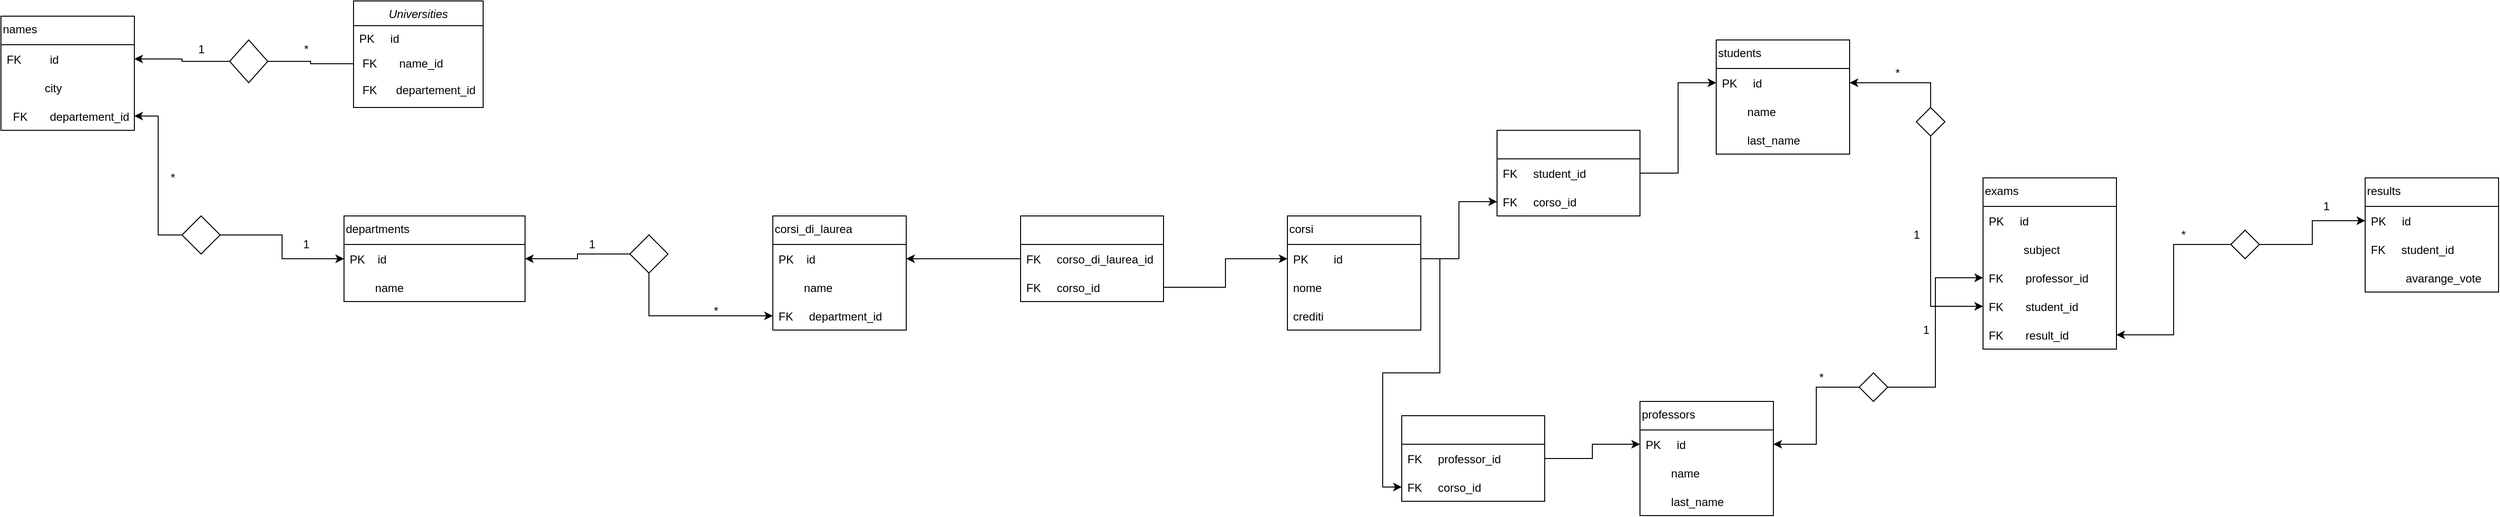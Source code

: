<mxfile version="15.5.6" type="github">
  <diagram id="C5RBs43oDa-KdzZeNtuy" name="Page-1">
    <mxGraphModel dx="1422" dy="772" grid="1" gridSize="10" guides="1" tooltips="1" connect="1" arrows="1" fold="1" page="1" pageScale="1" pageWidth="827" pageHeight="1169" math="0" shadow="0">
      <root>
        <mxCell id="WIyWlLk6GJQsqaUBKTNV-0" />
        <mxCell id="WIyWlLk6GJQsqaUBKTNV-1" parent="WIyWlLk6GJQsqaUBKTNV-0" />
        <mxCell id="zkfFHV4jXpPFQw0GAbJ--0" value="Universities" style="swimlane;fontStyle=2;align=center;verticalAlign=top;childLayout=stackLayout;horizontal=1;startSize=26;horizontalStack=0;resizeParent=1;resizeLast=0;collapsible=1;marginBottom=0;rounded=0;shadow=0;strokeWidth=1;" parent="WIyWlLk6GJQsqaUBKTNV-1" vertex="1">
          <mxGeometry x="370" y="64" width="136" height="112" as="geometry">
            <mxRectangle x="140" y="60" width="160" height="26" as="alternateBounds" />
          </mxGeometry>
        </mxCell>
        <mxCell id="zkfFHV4jXpPFQw0GAbJ--1" value="PK     id" style="text;align=left;verticalAlign=top;spacingLeft=4;spacingRight=4;overflow=hidden;rotatable=0;points=[[0,0.5],[1,0.5]];portConstraint=eastwest;" parent="zkfFHV4jXpPFQw0GAbJ--0" vertex="1">
          <mxGeometry y="26" width="136" height="26" as="geometry" />
        </mxCell>
        <mxCell id="zkfFHV4jXpPFQw0GAbJ--2" value=" FK       name_id" style="text;align=left;verticalAlign=top;spacingLeft=4;spacingRight=4;overflow=hidden;rotatable=0;points=[[0,0.5],[1,0.5]];portConstraint=eastwest;rounded=0;shadow=0;html=0;" parent="zkfFHV4jXpPFQw0GAbJ--0" vertex="1">
          <mxGeometry y="52" width="136" height="28" as="geometry" />
        </mxCell>
        <mxCell id="zkfFHV4jXpPFQw0GAbJ--3" value=" FK      departement_id" style="text;align=left;verticalAlign=top;spacingLeft=4;spacingRight=4;overflow=hidden;rotatable=0;points=[[0,0.5],[1,0.5]];portConstraint=eastwest;rounded=0;shadow=0;html=0;" parent="zkfFHV4jXpPFQw0GAbJ--0" vertex="1">
          <mxGeometry y="80" width="136" height="32" as="geometry" />
        </mxCell>
        <mxCell id="b76KT8r09FaCccu5jUAY-14" value="names" style="swimlane;fontStyle=0;childLayout=stackLayout;horizontal=1;startSize=30;horizontalStack=0;resizeParent=1;resizeParentMax=0;resizeLast=0;collapsible=1;marginBottom=0;fillColor=none;gradientColor=none;align=left;verticalAlign=top;" vertex="1" parent="WIyWlLk6GJQsqaUBKTNV-1">
          <mxGeometry y="80" width="140" height="120" as="geometry" />
        </mxCell>
        <mxCell id="b76KT8r09FaCccu5jUAY-15" value="FK         id" style="text;strokeColor=none;fillColor=none;align=left;verticalAlign=middle;spacingLeft=4;spacingRight=4;overflow=hidden;points=[[0,0.5],[1,0.5]];portConstraint=eastwest;rotatable=0;" vertex="1" parent="b76KT8r09FaCccu5jUAY-14">
          <mxGeometry y="30" width="140" height="30" as="geometry" />
        </mxCell>
        <mxCell id="b76KT8r09FaCccu5jUAY-16" value="            city" style="text;strokeColor=none;fillColor=none;align=left;verticalAlign=middle;spacingLeft=4;spacingRight=4;overflow=hidden;points=[[0,0.5],[1,0.5]];portConstraint=eastwest;rotatable=0;" vertex="1" parent="b76KT8r09FaCccu5jUAY-14">
          <mxGeometry y="60" width="140" height="30" as="geometry" />
        </mxCell>
        <mxCell id="b76KT8r09FaCccu5jUAY-17" value="  FK       departement_id" style="text;strokeColor=none;fillColor=none;align=left;verticalAlign=middle;spacingLeft=4;spacingRight=4;overflow=hidden;points=[[0,0.5],[1,0.5]];portConstraint=eastwest;rotatable=0;" vertex="1" parent="b76KT8r09FaCccu5jUAY-14">
          <mxGeometry y="90" width="140" height="30" as="geometry" />
        </mxCell>
        <mxCell id="b76KT8r09FaCccu5jUAY-18" style="edgeStyle=orthogonalEdgeStyle;rounded=0;orthogonalLoop=1;jettySize=auto;html=1;exitX=0;exitY=0.5;exitDx=0;exitDy=0;entryX=1;entryY=0.5;entryDx=0;entryDy=0;startArrow=none;" edge="1" parent="WIyWlLk6GJQsqaUBKTNV-1" source="b76KT8r09FaCccu5jUAY-19" target="b76KT8r09FaCccu5jUAY-15">
          <mxGeometry relative="1" as="geometry" />
        </mxCell>
        <mxCell id="b76KT8r09FaCccu5jUAY-19" value="" style="rhombus;whiteSpace=wrap;html=1;fillColor=none;gradientColor=none;align=left;verticalAlign=top;" vertex="1" parent="WIyWlLk6GJQsqaUBKTNV-1">
          <mxGeometry x="240" y="105" width="40" height="45" as="geometry" />
        </mxCell>
        <mxCell id="b76KT8r09FaCccu5jUAY-20" value="" style="edgeStyle=orthogonalEdgeStyle;rounded=0;orthogonalLoop=1;jettySize=auto;html=1;exitX=0;exitY=0.5;exitDx=0;exitDy=0;entryX=1;entryY=0.5;entryDx=0;entryDy=0;endArrow=none;" edge="1" parent="WIyWlLk6GJQsqaUBKTNV-1" source="zkfFHV4jXpPFQw0GAbJ--2" target="b76KT8r09FaCccu5jUAY-19">
          <mxGeometry relative="1" as="geometry">
            <mxPoint x="320" y="146" as="sourcePoint" />
            <mxPoint x="182.94" y="94.04" as="targetPoint" />
          </mxGeometry>
        </mxCell>
        <mxCell id="b76KT8r09FaCccu5jUAY-22" style="edgeStyle=orthogonalEdgeStyle;rounded=0;orthogonalLoop=1;jettySize=auto;html=1;exitX=0.5;exitY=1;exitDx=0;exitDy=0;" edge="1" parent="WIyWlLk6GJQsqaUBKTNV-1" source="b76KT8r09FaCccu5jUAY-19" target="b76KT8r09FaCccu5jUAY-19">
          <mxGeometry relative="1" as="geometry" />
        </mxCell>
        <mxCell id="b76KT8r09FaCccu5jUAY-23" value="departments" style="swimlane;fontStyle=0;childLayout=stackLayout;horizontal=1;startSize=30;horizontalStack=0;resizeParent=1;resizeParentMax=0;resizeLast=0;collapsible=1;marginBottom=0;fillColor=none;gradientColor=none;align=left;verticalAlign=top;" vertex="1" parent="WIyWlLk6GJQsqaUBKTNV-1">
          <mxGeometry x="360" y="290" width="190" height="90" as="geometry" />
        </mxCell>
        <mxCell id="b76KT8r09FaCccu5jUAY-24" value="PK    id" style="text;strokeColor=none;fillColor=none;align=left;verticalAlign=middle;spacingLeft=4;spacingRight=4;overflow=hidden;points=[[0,0.5],[1,0.5]];portConstraint=eastwest;rotatable=0;" vertex="1" parent="b76KT8r09FaCccu5jUAY-23">
          <mxGeometry y="30" width="190" height="30" as="geometry" />
        </mxCell>
        <mxCell id="b76KT8r09FaCccu5jUAY-61" value="        name" style="text;strokeColor=none;fillColor=none;align=left;verticalAlign=middle;spacingLeft=4;spacingRight=4;overflow=hidden;points=[[0,0.5],[1,0.5]];portConstraint=eastwest;rotatable=0;" vertex="1" parent="b76KT8r09FaCccu5jUAY-23">
          <mxGeometry y="60" width="190" height="30" as="geometry" />
        </mxCell>
        <mxCell id="b76KT8r09FaCccu5jUAY-28" style="edgeStyle=orthogonalEdgeStyle;rounded=0;orthogonalLoop=1;jettySize=auto;html=1;exitX=1;exitY=0.5;exitDx=0;exitDy=0;entryX=0;entryY=0.5;entryDx=0;entryDy=0;" edge="1" parent="WIyWlLk6GJQsqaUBKTNV-1" source="b76KT8r09FaCccu5jUAY-27" target="b76KT8r09FaCccu5jUAY-24">
          <mxGeometry relative="1" as="geometry" />
        </mxCell>
        <mxCell id="b76KT8r09FaCccu5jUAY-29" style="edgeStyle=orthogonalEdgeStyle;rounded=0;orthogonalLoop=1;jettySize=auto;html=1;exitX=0;exitY=0.5;exitDx=0;exitDy=0;entryX=1;entryY=0.5;entryDx=0;entryDy=0;" edge="1" parent="WIyWlLk6GJQsqaUBKTNV-1" source="b76KT8r09FaCccu5jUAY-27" target="b76KT8r09FaCccu5jUAY-17">
          <mxGeometry relative="1" as="geometry" />
        </mxCell>
        <mxCell id="b76KT8r09FaCccu5jUAY-27" value="" style="rhombus;whiteSpace=wrap;html=1;fillColor=none;gradientColor=none;align=left;verticalAlign=top;" vertex="1" parent="WIyWlLk6GJQsqaUBKTNV-1">
          <mxGeometry x="190" y="290" width="40" height="40" as="geometry" />
        </mxCell>
        <mxCell id="b76KT8r09FaCccu5jUAY-42" value="*" style="text;html=1;resizable=0;autosize=1;align=center;verticalAlign=middle;points=[];fillColor=none;strokeColor=none;rounded=0;" vertex="1" parent="WIyWlLk6GJQsqaUBKTNV-1">
          <mxGeometry x="310" y="105" width="20" height="20" as="geometry" />
        </mxCell>
        <mxCell id="b76KT8r09FaCccu5jUAY-43" value="1" style="text;html=1;resizable=0;autosize=1;align=center;verticalAlign=middle;points=[];fillColor=none;strokeColor=none;rounded=0;" vertex="1" parent="WIyWlLk6GJQsqaUBKTNV-1">
          <mxGeometry x="200" y="105" width="20" height="20" as="geometry" />
        </mxCell>
        <mxCell id="b76KT8r09FaCccu5jUAY-44" value="1" style="text;html=1;resizable=0;autosize=1;align=center;verticalAlign=middle;points=[];fillColor=none;strokeColor=none;rounded=0;" vertex="1" parent="WIyWlLk6GJQsqaUBKTNV-1">
          <mxGeometry x="310" y="310" width="20" height="20" as="geometry" />
        </mxCell>
        <mxCell id="b76KT8r09FaCccu5jUAY-45" value="*" style="text;html=1;resizable=0;autosize=1;align=center;verticalAlign=middle;points=[];fillColor=none;strokeColor=none;rounded=0;" vertex="1" parent="WIyWlLk6GJQsqaUBKTNV-1">
          <mxGeometry x="170" y="240" width="20" height="20" as="geometry" />
        </mxCell>
        <mxCell id="b76KT8r09FaCccu5jUAY-53" value="corsi_di_laurea" style="swimlane;fontStyle=0;childLayout=stackLayout;horizontal=1;startSize=30;horizontalStack=0;resizeParent=1;resizeParentMax=0;resizeLast=0;collapsible=1;marginBottom=0;fillColor=none;gradientColor=none;align=left;verticalAlign=top;" vertex="1" parent="WIyWlLk6GJQsqaUBKTNV-1">
          <mxGeometry x="810" y="290" width="140" height="120" as="geometry" />
        </mxCell>
        <mxCell id="b76KT8r09FaCccu5jUAY-54" value="PK    id" style="text;strokeColor=none;fillColor=none;align=left;verticalAlign=middle;spacingLeft=4;spacingRight=4;overflow=hidden;points=[[0,0.5],[1,0.5]];portConstraint=eastwest;rotatable=0;" vertex="1" parent="b76KT8r09FaCccu5jUAY-53">
          <mxGeometry y="30" width="140" height="30" as="geometry" />
        </mxCell>
        <mxCell id="b76KT8r09FaCccu5jUAY-55" value="        name" style="text;strokeColor=none;fillColor=none;align=left;verticalAlign=middle;spacingLeft=4;spacingRight=4;overflow=hidden;points=[[0,0.5],[1,0.5]];portConstraint=eastwest;rotatable=0;" vertex="1" parent="b76KT8r09FaCccu5jUAY-53">
          <mxGeometry y="60" width="140" height="30" as="geometry" />
        </mxCell>
        <mxCell id="b76KT8r09FaCccu5jUAY-62" value="FK     department_id   " style="text;strokeColor=none;fillColor=none;align=left;verticalAlign=middle;spacingLeft=4;spacingRight=4;overflow=hidden;points=[[0,0.5],[1,0.5]];portConstraint=eastwest;rotatable=0;" vertex="1" parent="b76KT8r09FaCccu5jUAY-53">
          <mxGeometry y="90" width="140" height="30" as="geometry" />
        </mxCell>
        <mxCell id="b76KT8r09FaCccu5jUAY-60" style="edgeStyle=orthogonalEdgeStyle;rounded=0;orthogonalLoop=1;jettySize=auto;html=1;entryX=0;entryY=0.5;entryDx=0;entryDy=0;" edge="1" parent="WIyWlLk6GJQsqaUBKTNV-1" source="b76KT8r09FaCccu5jUAY-57" target="b76KT8r09FaCccu5jUAY-62">
          <mxGeometry relative="1" as="geometry" />
        </mxCell>
        <mxCell id="b76KT8r09FaCccu5jUAY-63" style="edgeStyle=orthogonalEdgeStyle;rounded=0;orthogonalLoop=1;jettySize=auto;html=1;exitX=0;exitY=0.5;exitDx=0;exitDy=0;entryX=1;entryY=0.5;entryDx=0;entryDy=0;" edge="1" parent="WIyWlLk6GJQsqaUBKTNV-1" source="b76KT8r09FaCccu5jUAY-57" target="b76KT8r09FaCccu5jUAY-23">
          <mxGeometry relative="1" as="geometry" />
        </mxCell>
        <mxCell id="b76KT8r09FaCccu5jUAY-57" value="" style="rhombus;whiteSpace=wrap;html=1;fillColor=none;gradientColor=none;align=left;verticalAlign=top;" vertex="1" parent="WIyWlLk6GJQsqaUBKTNV-1">
          <mxGeometry x="660" y="310" width="40" height="40" as="geometry" />
        </mxCell>
        <mxCell id="b76KT8r09FaCccu5jUAY-58" value="*" style="text;html=1;resizable=0;autosize=1;align=center;verticalAlign=middle;points=[];fillColor=none;strokeColor=none;rounded=0;" vertex="1" parent="WIyWlLk6GJQsqaUBKTNV-1">
          <mxGeometry x="740" y="380" width="20" height="20" as="geometry" />
        </mxCell>
        <mxCell id="b76KT8r09FaCccu5jUAY-59" value="1" style="text;html=1;resizable=0;autosize=1;align=center;verticalAlign=middle;points=[];fillColor=none;strokeColor=none;rounded=0;" vertex="1" parent="WIyWlLk6GJQsqaUBKTNV-1">
          <mxGeometry x="610" y="310" width="20" height="20" as="geometry" />
        </mxCell>
        <mxCell id="b76KT8r09FaCccu5jUAY-64" value="" style="swimlane;fontStyle=0;childLayout=stackLayout;horizontal=1;startSize=30;horizontalStack=0;resizeParent=1;resizeParentMax=0;resizeLast=0;collapsible=1;marginBottom=0;fillColor=none;gradientColor=none;align=left;verticalAlign=top;" vertex="1" parent="WIyWlLk6GJQsqaUBKTNV-1">
          <mxGeometry x="1070" y="290" width="150" height="90" as="geometry" />
        </mxCell>
        <mxCell id="b76KT8r09FaCccu5jUAY-65" value="FK     corso_di_laurea_id    " style="text;strokeColor=none;fillColor=none;align=left;verticalAlign=middle;spacingLeft=4;spacingRight=4;overflow=hidden;points=[[0,0.5],[1,0.5]];portConstraint=eastwest;rotatable=0;" vertex="1" parent="b76KT8r09FaCccu5jUAY-64">
          <mxGeometry y="30" width="150" height="30" as="geometry" />
        </mxCell>
        <mxCell id="b76KT8r09FaCccu5jUAY-66" value="FK     corso_id" style="text;strokeColor=none;fillColor=none;align=left;verticalAlign=middle;spacingLeft=4;spacingRight=4;overflow=hidden;points=[[0,0.5],[1,0.5]];portConstraint=eastwest;rotatable=0;" vertex="1" parent="b76KT8r09FaCccu5jUAY-64">
          <mxGeometry y="60" width="150" height="30" as="geometry" />
        </mxCell>
        <mxCell id="b76KT8r09FaCccu5jUAY-68" value="corsi" style="swimlane;fontStyle=0;childLayout=stackLayout;horizontal=1;startSize=30;horizontalStack=0;resizeParent=1;resizeParentMax=0;resizeLast=0;collapsible=1;marginBottom=0;fillColor=none;gradientColor=none;align=left;verticalAlign=top;" vertex="1" parent="WIyWlLk6GJQsqaUBKTNV-1">
          <mxGeometry x="1350" y="290" width="140" height="120" as="geometry" />
        </mxCell>
        <mxCell id="b76KT8r09FaCccu5jUAY-69" value="PK        id" style="text;strokeColor=none;fillColor=none;align=left;verticalAlign=middle;spacingLeft=4;spacingRight=4;overflow=hidden;points=[[0,0.5],[1,0.5]];portConstraint=eastwest;rotatable=0;" vertex="1" parent="b76KT8r09FaCccu5jUAY-68">
          <mxGeometry y="30" width="140" height="30" as="geometry" />
        </mxCell>
        <mxCell id="b76KT8r09FaCccu5jUAY-70" value="nome" style="text;strokeColor=none;fillColor=none;align=left;verticalAlign=middle;spacingLeft=4;spacingRight=4;overflow=hidden;points=[[0,0.5],[1,0.5]];portConstraint=eastwest;rotatable=0;" vertex="1" parent="b76KT8r09FaCccu5jUAY-68">
          <mxGeometry y="60" width="140" height="30" as="geometry" />
        </mxCell>
        <mxCell id="b76KT8r09FaCccu5jUAY-71" value="crediti" style="text;strokeColor=none;fillColor=none;align=left;verticalAlign=middle;spacingLeft=4;spacingRight=4;overflow=hidden;points=[[0,0.5],[1,0.5]];portConstraint=eastwest;rotatable=0;" vertex="1" parent="b76KT8r09FaCccu5jUAY-68">
          <mxGeometry y="90" width="140" height="30" as="geometry" />
        </mxCell>
        <mxCell id="b76KT8r09FaCccu5jUAY-77" style="edgeStyle=orthogonalEdgeStyle;rounded=0;orthogonalLoop=1;jettySize=auto;html=1;exitX=1;exitY=0.5;exitDx=0;exitDy=0;entryX=0;entryY=0.5;entryDx=0;entryDy=0;" edge="1" parent="WIyWlLk6GJQsqaUBKTNV-1" source="b76KT8r09FaCccu5jUAY-66" target="b76KT8r09FaCccu5jUAY-69">
          <mxGeometry relative="1" as="geometry" />
        </mxCell>
        <mxCell id="b76KT8r09FaCccu5jUAY-78" style="edgeStyle=orthogonalEdgeStyle;rounded=0;orthogonalLoop=1;jettySize=auto;html=1;exitX=0;exitY=0.5;exitDx=0;exitDy=0;entryX=1;entryY=0.5;entryDx=0;entryDy=0;" edge="1" parent="WIyWlLk6GJQsqaUBKTNV-1" source="b76KT8r09FaCccu5jUAY-65" target="b76KT8r09FaCccu5jUAY-54">
          <mxGeometry relative="1" as="geometry" />
        </mxCell>
        <mxCell id="b76KT8r09FaCccu5jUAY-79" value="students" style="swimlane;fontStyle=0;childLayout=stackLayout;horizontal=1;startSize=30;horizontalStack=0;resizeParent=1;resizeParentMax=0;resizeLast=0;collapsible=1;marginBottom=0;fillColor=none;gradientColor=none;align=left;verticalAlign=top;" vertex="1" parent="WIyWlLk6GJQsqaUBKTNV-1">
          <mxGeometry x="1800" y="105" width="140" height="120" as="geometry" />
        </mxCell>
        <mxCell id="b76KT8r09FaCccu5jUAY-80" value="PK     id" style="text;strokeColor=none;fillColor=none;align=left;verticalAlign=middle;spacingLeft=4;spacingRight=4;overflow=hidden;points=[[0,0.5],[1,0.5]];portConstraint=eastwest;rotatable=0;" vertex="1" parent="b76KT8r09FaCccu5jUAY-79">
          <mxGeometry y="30" width="140" height="30" as="geometry" />
        </mxCell>
        <mxCell id="b76KT8r09FaCccu5jUAY-81" value="        name" style="text;strokeColor=none;fillColor=none;align=left;verticalAlign=middle;spacingLeft=4;spacingRight=4;overflow=hidden;points=[[0,0.5],[1,0.5]];portConstraint=eastwest;rotatable=0;" vertex="1" parent="b76KT8r09FaCccu5jUAY-79">
          <mxGeometry y="60" width="140" height="30" as="geometry" />
        </mxCell>
        <mxCell id="b76KT8r09FaCccu5jUAY-82" value="        last_name" style="text;strokeColor=none;fillColor=none;align=left;verticalAlign=middle;spacingLeft=4;spacingRight=4;overflow=hidden;points=[[0,0.5],[1,0.5]];portConstraint=eastwest;rotatable=0;" vertex="1" parent="b76KT8r09FaCccu5jUAY-79">
          <mxGeometry y="90" width="140" height="30" as="geometry" />
        </mxCell>
        <mxCell id="b76KT8r09FaCccu5jUAY-87" value="" style="swimlane;fontStyle=0;childLayout=stackLayout;horizontal=1;startSize=30;horizontalStack=0;resizeParent=1;resizeParentMax=0;resizeLast=0;collapsible=1;marginBottom=0;fillColor=none;gradientColor=none;align=left;verticalAlign=top;" vertex="1" parent="WIyWlLk6GJQsqaUBKTNV-1">
          <mxGeometry x="1570" y="200" width="150" height="90" as="geometry" />
        </mxCell>
        <mxCell id="b76KT8r09FaCccu5jUAY-88" value="FK     student_id    " style="text;strokeColor=none;fillColor=none;align=left;verticalAlign=middle;spacingLeft=4;spacingRight=4;overflow=hidden;points=[[0,0.5],[1,0.5]];portConstraint=eastwest;rotatable=0;" vertex="1" parent="b76KT8r09FaCccu5jUAY-87">
          <mxGeometry y="30" width="150" height="30" as="geometry" />
        </mxCell>
        <mxCell id="b76KT8r09FaCccu5jUAY-89" value="FK     corso_id" style="text;strokeColor=none;fillColor=none;align=left;verticalAlign=middle;spacingLeft=4;spacingRight=4;overflow=hidden;points=[[0,0.5],[1,0.5]];portConstraint=eastwest;rotatable=0;" vertex="1" parent="b76KT8r09FaCccu5jUAY-87">
          <mxGeometry y="60" width="150" height="30" as="geometry" />
        </mxCell>
        <mxCell id="b76KT8r09FaCccu5jUAY-90" value="" style="swimlane;fontStyle=0;childLayout=stackLayout;horizontal=1;startSize=30;horizontalStack=0;resizeParent=1;resizeParentMax=0;resizeLast=0;collapsible=1;marginBottom=0;fillColor=none;gradientColor=none;align=left;verticalAlign=top;" vertex="1" parent="WIyWlLk6GJQsqaUBKTNV-1">
          <mxGeometry x="1470" y="500" width="150" height="90" as="geometry" />
        </mxCell>
        <mxCell id="b76KT8r09FaCccu5jUAY-91" value="FK     professor_id    " style="text;strokeColor=none;fillColor=none;align=left;verticalAlign=middle;spacingLeft=4;spacingRight=4;overflow=hidden;points=[[0,0.5],[1,0.5]];portConstraint=eastwest;rotatable=0;" vertex="1" parent="b76KT8r09FaCccu5jUAY-90">
          <mxGeometry y="30" width="150" height="30" as="geometry" />
        </mxCell>
        <mxCell id="b76KT8r09FaCccu5jUAY-92" value="FK     corso_id" style="text;strokeColor=none;fillColor=none;align=left;verticalAlign=middle;spacingLeft=4;spacingRight=4;overflow=hidden;points=[[0,0.5],[1,0.5]];portConstraint=eastwest;rotatable=0;" vertex="1" parent="b76KT8r09FaCccu5jUAY-90">
          <mxGeometry y="60" width="150" height="30" as="geometry" />
        </mxCell>
        <mxCell id="b76KT8r09FaCccu5jUAY-93" style="edgeStyle=orthogonalEdgeStyle;rounded=0;orthogonalLoop=1;jettySize=auto;html=1;exitX=1;exitY=0.5;exitDx=0;exitDy=0;" edge="1" parent="WIyWlLk6GJQsqaUBKTNV-1" source="b76KT8r09FaCccu5jUAY-69" target="b76KT8r09FaCccu5jUAY-89">
          <mxGeometry relative="1" as="geometry" />
        </mxCell>
        <mxCell id="b76KT8r09FaCccu5jUAY-94" style="edgeStyle=orthogonalEdgeStyle;rounded=0;orthogonalLoop=1;jettySize=auto;html=1;exitX=1;exitY=0.5;exitDx=0;exitDy=0;entryX=0;entryY=0.5;entryDx=0;entryDy=0;" edge="1" parent="WIyWlLk6GJQsqaUBKTNV-1" source="b76KT8r09FaCccu5jUAY-88" target="b76KT8r09FaCccu5jUAY-80">
          <mxGeometry relative="1" as="geometry" />
        </mxCell>
        <mxCell id="b76KT8r09FaCccu5jUAY-95" style="edgeStyle=orthogonalEdgeStyle;rounded=0;orthogonalLoop=1;jettySize=auto;html=1;exitX=1;exitY=0.5;exitDx=0;exitDy=0;entryX=0;entryY=0.5;entryDx=0;entryDy=0;" edge="1" parent="WIyWlLk6GJQsqaUBKTNV-1" source="b76KT8r09FaCccu5jUAY-69" target="b76KT8r09FaCccu5jUAY-92">
          <mxGeometry relative="1" as="geometry" />
        </mxCell>
        <mxCell id="b76KT8r09FaCccu5jUAY-96" style="edgeStyle=orthogonalEdgeStyle;rounded=0;orthogonalLoop=1;jettySize=auto;html=1;exitX=1;exitY=0.5;exitDx=0;exitDy=0;" edge="1" parent="WIyWlLk6GJQsqaUBKTNV-1" source="b76KT8r09FaCccu5jUAY-91" target="b76KT8r09FaCccu5jUAY-99">
          <mxGeometry relative="1" as="geometry">
            <mxPoint x="1700" y="575" as="targetPoint" />
          </mxGeometry>
        </mxCell>
        <mxCell id="b76KT8r09FaCccu5jUAY-98" value="professors" style="swimlane;fontStyle=0;childLayout=stackLayout;horizontal=1;startSize=30;horizontalStack=0;resizeParent=1;resizeParentMax=0;resizeLast=0;collapsible=1;marginBottom=0;fillColor=none;gradientColor=none;align=left;verticalAlign=top;" vertex="1" parent="WIyWlLk6GJQsqaUBKTNV-1">
          <mxGeometry x="1720" y="485" width="140" height="120" as="geometry" />
        </mxCell>
        <mxCell id="b76KT8r09FaCccu5jUAY-99" value="PK     id" style="text;strokeColor=none;fillColor=none;align=left;verticalAlign=middle;spacingLeft=4;spacingRight=4;overflow=hidden;points=[[0,0.5],[1,0.5]];portConstraint=eastwest;rotatable=0;" vertex="1" parent="b76KT8r09FaCccu5jUAY-98">
          <mxGeometry y="30" width="140" height="30" as="geometry" />
        </mxCell>
        <mxCell id="b76KT8r09FaCccu5jUAY-100" value="        name" style="text;strokeColor=none;fillColor=none;align=left;verticalAlign=middle;spacingLeft=4;spacingRight=4;overflow=hidden;points=[[0,0.5],[1,0.5]];portConstraint=eastwest;rotatable=0;" vertex="1" parent="b76KT8r09FaCccu5jUAY-98">
          <mxGeometry y="60" width="140" height="30" as="geometry" />
        </mxCell>
        <mxCell id="b76KT8r09FaCccu5jUAY-101" value="        last_name" style="text;strokeColor=none;fillColor=none;align=left;verticalAlign=middle;spacingLeft=4;spacingRight=4;overflow=hidden;points=[[0,0.5],[1,0.5]];portConstraint=eastwest;rotatable=0;" vertex="1" parent="b76KT8r09FaCccu5jUAY-98">
          <mxGeometry y="90" width="140" height="30" as="geometry" />
        </mxCell>
        <mxCell id="b76KT8r09FaCccu5jUAY-106" value="exams" style="swimlane;fontStyle=0;childLayout=stackLayout;horizontal=1;startSize=30;horizontalStack=0;resizeParent=1;resizeParentMax=0;resizeLast=0;collapsible=1;marginBottom=0;fillColor=none;gradientColor=none;align=left;verticalAlign=top;" vertex="1" parent="WIyWlLk6GJQsqaUBKTNV-1">
          <mxGeometry x="2080" y="250" width="140" height="180" as="geometry" />
        </mxCell>
        <mxCell id="b76KT8r09FaCccu5jUAY-107" value="PK     id" style="text;strokeColor=none;fillColor=none;align=left;verticalAlign=middle;spacingLeft=4;spacingRight=4;overflow=hidden;points=[[0,0.5],[1,0.5]];portConstraint=eastwest;rotatable=0;" vertex="1" parent="b76KT8r09FaCccu5jUAY-106">
          <mxGeometry y="30" width="140" height="30" as="geometry" />
        </mxCell>
        <mxCell id="b76KT8r09FaCccu5jUAY-108" value="           subject" style="text;strokeColor=none;fillColor=none;align=left;verticalAlign=middle;spacingLeft=4;spacingRight=4;overflow=hidden;points=[[0,0.5],[1,0.5]];portConstraint=eastwest;rotatable=0;" vertex="1" parent="b76KT8r09FaCccu5jUAY-106">
          <mxGeometry y="60" width="140" height="30" as="geometry" />
        </mxCell>
        <mxCell id="b76KT8r09FaCccu5jUAY-109" value="FK       professor_id    " style="text;strokeColor=none;fillColor=none;align=left;verticalAlign=middle;spacingLeft=4;spacingRight=4;overflow=hidden;points=[[0,0.5],[1,0.5]];portConstraint=eastwest;rotatable=0;" vertex="1" parent="b76KT8r09FaCccu5jUAY-106">
          <mxGeometry y="90" width="140" height="30" as="geometry" />
        </mxCell>
        <mxCell id="b76KT8r09FaCccu5jUAY-117" value="FK       student_id    " style="text;strokeColor=none;fillColor=none;align=left;verticalAlign=middle;spacingLeft=4;spacingRight=4;overflow=hidden;points=[[0,0.5],[1,0.5]];portConstraint=eastwest;rotatable=0;" vertex="1" parent="b76KT8r09FaCccu5jUAY-106">
          <mxGeometry y="120" width="140" height="30" as="geometry" />
        </mxCell>
        <mxCell id="b76KT8r09FaCccu5jUAY-123" value="FK       result_id    " style="text;strokeColor=none;fillColor=none;align=left;verticalAlign=middle;spacingLeft=4;spacingRight=4;overflow=hidden;points=[[0,0.5],[1,0.5]];portConstraint=eastwest;rotatable=0;" vertex="1" parent="b76KT8r09FaCccu5jUAY-106">
          <mxGeometry y="150" width="140" height="30" as="geometry" />
        </mxCell>
        <mxCell id="b76KT8r09FaCccu5jUAY-112" style="edgeStyle=orthogonalEdgeStyle;rounded=0;orthogonalLoop=1;jettySize=auto;html=1;exitX=0;exitY=0.5;exitDx=0;exitDy=0;entryX=1;entryY=0.5;entryDx=0;entryDy=0;" edge="1" parent="WIyWlLk6GJQsqaUBKTNV-1" source="b76KT8r09FaCccu5jUAY-110" target="b76KT8r09FaCccu5jUAY-99">
          <mxGeometry relative="1" as="geometry" />
        </mxCell>
        <mxCell id="b76KT8r09FaCccu5jUAY-115" style="edgeStyle=orthogonalEdgeStyle;rounded=0;orthogonalLoop=1;jettySize=auto;html=1;exitX=1;exitY=0.5;exitDx=0;exitDy=0;entryX=0;entryY=0.5;entryDx=0;entryDy=0;" edge="1" parent="WIyWlLk6GJQsqaUBKTNV-1" source="b76KT8r09FaCccu5jUAY-110" target="b76KT8r09FaCccu5jUAY-109">
          <mxGeometry relative="1" as="geometry" />
        </mxCell>
        <mxCell id="b76KT8r09FaCccu5jUAY-110" value="" style="rhombus;whiteSpace=wrap;html=1;fillColor=none;gradientColor=none;align=left;verticalAlign=top;" vertex="1" parent="WIyWlLk6GJQsqaUBKTNV-1">
          <mxGeometry x="1950" y="455" width="30" height="30" as="geometry" />
        </mxCell>
        <mxCell id="b76KT8r09FaCccu5jUAY-113" value="1" style="text;html=1;resizable=0;autosize=1;align=center;verticalAlign=middle;points=[];fillColor=none;strokeColor=none;rounded=0;" vertex="1" parent="WIyWlLk6GJQsqaUBKTNV-1">
          <mxGeometry x="2010" y="400" width="20" height="20" as="geometry" />
        </mxCell>
        <mxCell id="b76KT8r09FaCccu5jUAY-114" value="*" style="text;html=1;resizable=0;autosize=1;align=center;verticalAlign=middle;points=[];fillColor=none;strokeColor=none;rounded=0;" vertex="1" parent="WIyWlLk6GJQsqaUBKTNV-1">
          <mxGeometry x="1900" y="450" width="20" height="20" as="geometry" />
        </mxCell>
        <mxCell id="b76KT8r09FaCccu5jUAY-119" style="edgeStyle=orthogonalEdgeStyle;rounded=0;orthogonalLoop=1;jettySize=auto;html=1;entryX=1;entryY=0.5;entryDx=0;entryDy=0;" edge="1" parent="WIyWlLk6GJQsqaUBKTNV-1" source="b76KT8r09FaCccu5jUAY-118" target="b76KT8r09FaCccu5jUAY-80">
          <mxGeometry relative="1" as="geometry" />
        </mxCell>
        <mxCell id="b76KT8r09FaCccu5jUAY-120" style="edgeStyle=orthogonalEdgeStyle;rounded=0;orthogonalLoop=1;jettySize=auto;html=1;exitX=0.5;exitY=1;exitDx=0;exitDy=0;entryX=0;entryY=0.5;entryDx=0;entryDy=0;" edge="1" parent="WIyWlLk6GJQsqaUBKTNV-1" source="b76KT8r09FaCccu5jUAY-118" target="b76KT8r09FaCccu5jUAY-117">
          <mxGeometry relative="1" as="geometry" />
        </mxCell>
        <mxCell id="b76KT8r09FaCccu5jUAY-118" value="" style="rhombus;whiteSpace=wrap;html=1;fillColor=none;gradientColor=none;align=left;verticalAlign=top;" vertex="1" parent="WIyWlLk6GJQsqaUBKTNV-1">
          <mxGeometry x="2010" y="176" width="30" height="30" as="geometry" />
        </mxCell>
        <mxCell id="b76KT8r09FaCccu5jUAY-121" value="1" style="text;html=1;resizable=0;autosize=1;align=center;verticalAlign=middle;points=[];fillColor=none;strokeColor=none;rounded=0;" vertex="1" parent="WIyWlLk6GJQsqaUBKTNV-1">
          <mxGeometry x="2000" y="300" width="20" height="20" as="geometry" />
        </mxCell>
        <mxCell id="b76KT8r09FaCccu5jUAY-122" value="*" style="text;html=1;resizable=0;autosize=1;align=center;verticalAlign=middle;points=[];fillColor=none;strokeColor=none;rounded=0;" vertex="1" parent="WIyWlLk6GJQsqaUBKTNV-1">
          <mxGeometry x="1980" y="130" width="20" height="20" as="geometry" />
        </mxCell>
        <mxCell id="b76KT8r09FaCccu5jUAY-128" value="results" style="swimlane;fontStyle=0;childLayout=stackLayout;horizontal=1;startSize=30;horizontalStack=0;resizeParent=1;resizeParentMax=0;resizeLast=0;collapsible=1;marginBottom=0;fillColor=none;gradientColor=none;align=left;verticalAlign=top;" vertex="1" parent="WIyWlLk6GJQsqaUBKTNV-1">
          <mxGeometry x="2481" y="250" width="140" height="120" as="geometry" />
        </mxCell>
        <mxCell id="b76KT8r09FaCccu5jUAY-129" value="PK     id" style="text;strokeColor=none;fillColor=none;align=left;verticalAlign=middle;spacingLeft=4;spacingRight=4;overflow=hidden;points=[[0,0.5],[1,0.5]];portConstraint=eastwest;rotatable=0;" vertex="1" parent="b76KT8r09FaCccu5jUAY-128">
          <mxGeometry y="30" width="140" height="30" as="geometry" />
        </mxCell>
        <mxCell id="b76KT8r09FaCccu5jUAY-130" value="FK     student_id" style="text;strokeColor=none;fillColor=none;align=left;verticalAlign=middle;spacingLeft=4;spacingRight=4;overflow=hidden;points=[[0,0.5],[1,0.5]];portConstraint=eastwest;rotatable=0;" vertex="1" parent="b76KT8r09FaCccu5jUAY-128">
          <mxGeometry y="60" width="140" height="30" as="geometry" />
        </mxCell>
        <mxCell id="b76KT8r09FaCccu5jUAY-131" value="           avarange_vote" style="text;strokeColor=none;fillColor=none;align=left;verticalAlign=middle;spacingLeft=4;spacingRight=4;overflow=hidden;points=[[0,0.5],[1,0.5]];portConstraint=eastwest;rotatable=0;" vertex="1" parent="b76KT8r09FaCccu5jUAY-128">
          <mxGeometry y="90" width="140" height="30" as="geometry" />
        </mxCell>
        <mxCell id="b76KT8r09FaCccu5jUAY-133" style="edgeStyle=orthogonalEdgeStyle;rounded=0;orthogonalLoop=1;jettySize=auto;html=1;entryX=0;entryY=0.5;entryDx=0;entryDy=0;" edge="1" parent="WIyWlLk6GJQsqaUBKTNV-1" source="b76KT8r09FaCccu5jUAY-132" target="b76KT8r09FaCccu5jUAY-129">
          <mxGeometry relative="1" as="geometry" />
        </mxCell>
        <mxCell id="b76KT8r09FaCccu5jUAY-135" style="edgeStyle=orthogonalEdgeStyle;rounded=0;orthogonalLoop=1;jettySize=auto;html=1;exitX=0;exitY=0.5;exitDx=0;exitDy=0;entryX=1;entryY=0.5;entryDx=0;entryDy=0;" edge="1" parent="WIyWlLk6GJQsqaUBKTNV-1" source="b76KT8r09FaCccu5jUAY-132" target="b76KT8r09FaCccu5jUAY-123">
          <mxGeometry relative="1" as="geometry" />
        </mxCell>
        <mxCell id="b76KT8r09FaCccu5jUAY-132" value="" style="rhombus;whiteSpace=wrap;html=1;fillColor=none;gradientColor=none;align=left;verticalAlign=top;" vertex="1" parent="WIyWlLk6GJQsqaUBKTNV-1">
          <mxGeometry x="2340" y="305" width="30" height="30" as="geometry" />
        </mxCell>
        <mxCell id="b76KT8r09FaCccu5jUAY-136" value="*" style="text;html=1;resizable=0;autosize=1;align=center;verticalAlign=middle;points=[];fillColor=none;strokeColor=none;rounded=0;" vertex="1" parent="WIyWlLk6GJQsqaUBKTNV-1">
          <mxGeometry x="2280" y="300" width="20" height="20" as="geometry" />
        </mxCell>
        <mxCell id="b76KT8r09FaCccu5jUAY-137" value="1" style="text;html=1;resizable=0;autosize=1;align=center;verticalAlign=middle;points=[];fillColor=none;strokeColor=none;rounded=0;" vertex="1" parent="WIyWlLk6GJQsqaUBKTNV-1">
          <mxGeometry x="2430" y="270" width="20" height="20" as="geometry" />
        </mxCell>
      </root>
    </mxGraphModel>
  </diagram>
</mxfile>
